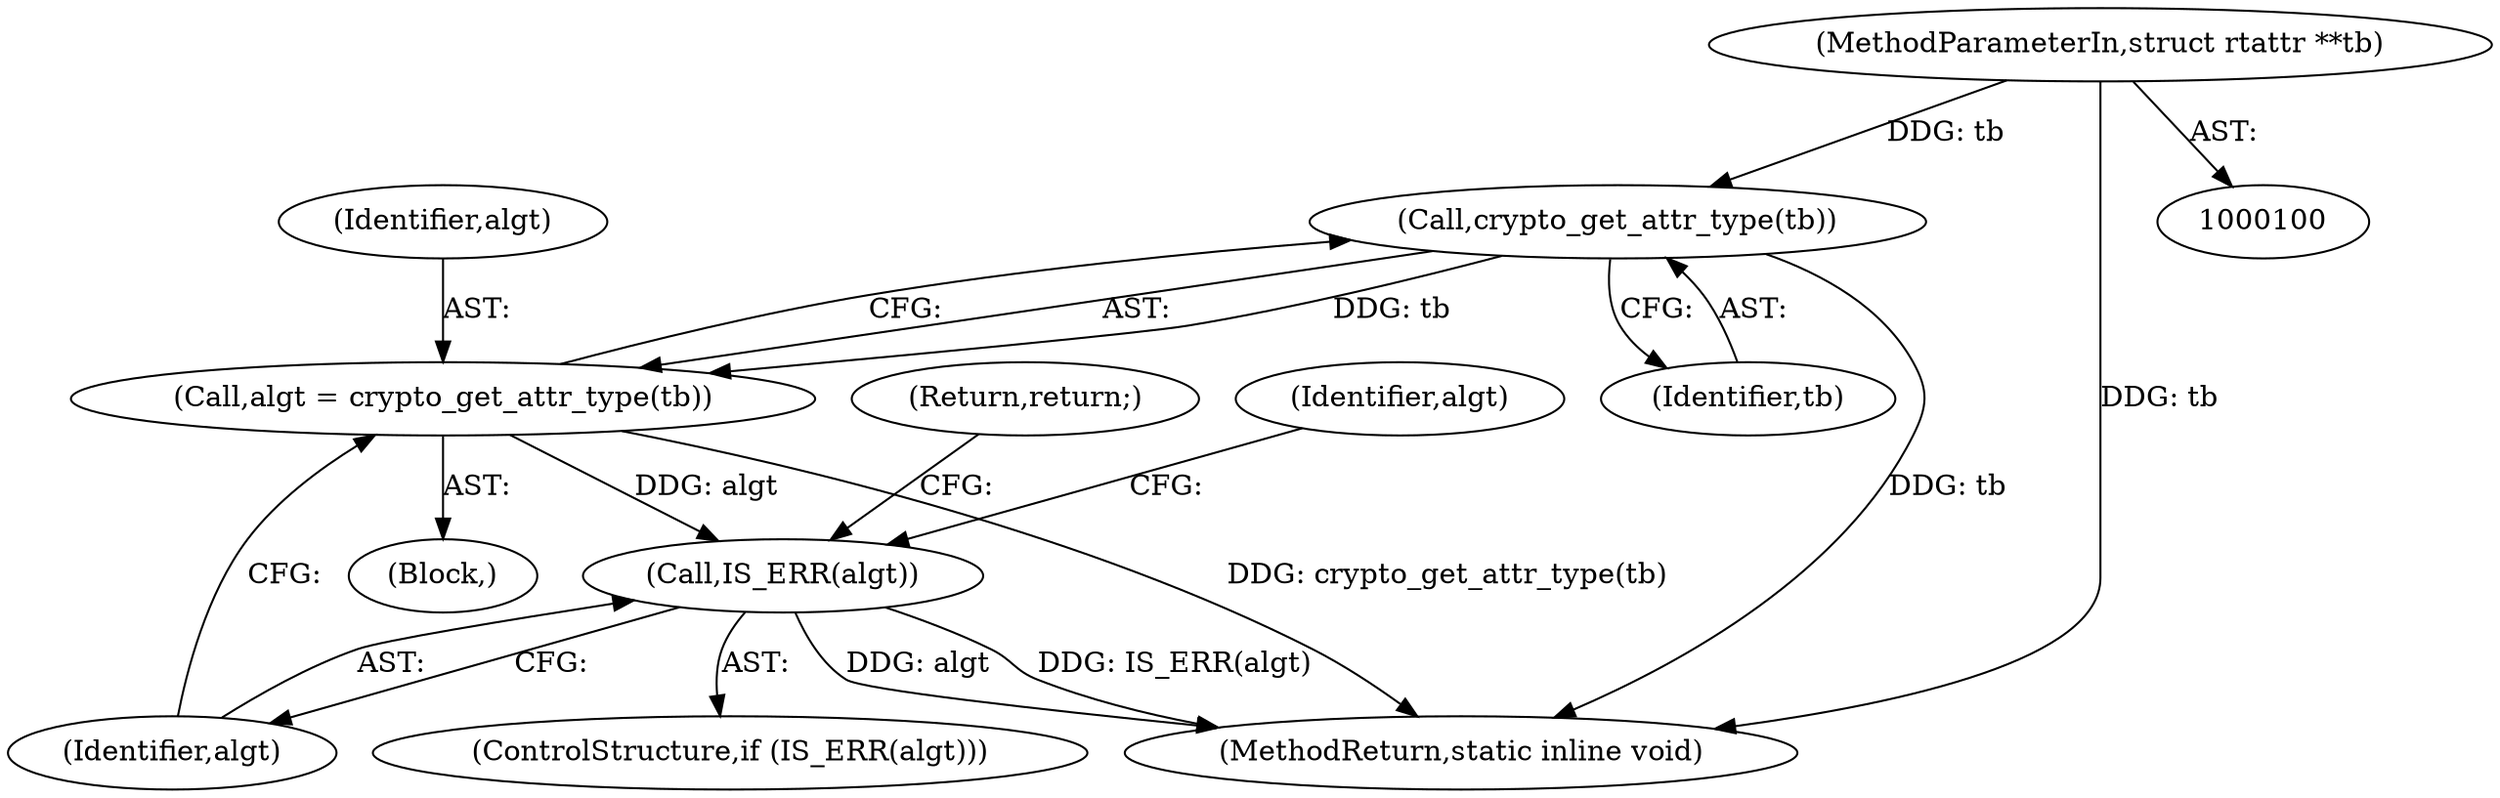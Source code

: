digraph "0_linux_48a992727d82cb7db076fa15d372178743b1f4cd@API" {
"1000108" [label="(Call,crypto_get_attr_type(tb))"];
"1000101" [label="(MethodParameterIn,struct rtattr **tb)"];
"1000106" [label="(Call,algt = crypto_get_attr_type(tb))"];
"1000111" [label="(Call,IS_ERR(algt))"];
"1000109" [label="(Identifier,tb)"];
"1000101" [label="(MethodParameterIn,struct rtattr **tb)"];
"1000134" [label="(MethodReturn,static inline void)"];
"1000111" [label="(Call,IS_ERR(algt))"];
"1000113" [label="(Return,return;)"];
"1000110" [label="(ControlStructure,if (IS_ERR(algt)))"];
"1000108" [label="(Call,crypto_get_attr_type(tb))"];
"1000104" [label="(Block,)"];
"1000112" [label="(Identifier,algt)"];
"1000117" [label="(Identifier,algt)"];
"1000106" [label="(Call,algt = crypto_get_attr_type(tb))"];
"1000107" [label="(Identifier,algt)"];
"1000108" -> "1000106"  [label="AST: "];
"1000108" -> "1000109"  [label="CFG: "];
"1000109" -> "1000108"  [label="AST: "];
"1000106" -> "1000108"  [label="CFG: "];
"1000108" -> "1000134"  [label="DDG: tb"];
"1000108" -> "1000106"  [label="DDG: tb"];
"1000101" -> "1000108"  [label="DDG: tb"];
"1000101" -> "1000100"  [label="AST: "];
"1000101" -> "1000134"  [label="DDG: tb"];
"1000106" -> "1000104"  [label="AST: "];
"1000107" -> "1000106"  [label="AST: "];
"1000112" -> "1000106"  [label="CFG: "];
"1000106" -> "1000134"  [label="DDG: crypto_get_attr_type(tb)"];
"1000106" -> "1000111"  [label="DDG: algt"];
"1000111" -> "1000110"  [label="AST: "];
"1000111" -> "1000112"  [label="CFG: "];
"1000112" -> "1000111"  [label="AST: "];
"1000113" -> "1000111"  [label="CFG: "];
"1000117" -> "1000111"  [label="CFG: "];
"1000111" -> "1000134"  [label="DDG: algt"];
"1000111" -> "1000134"  [label="DDG: IS_ERR(algt)"];
}
